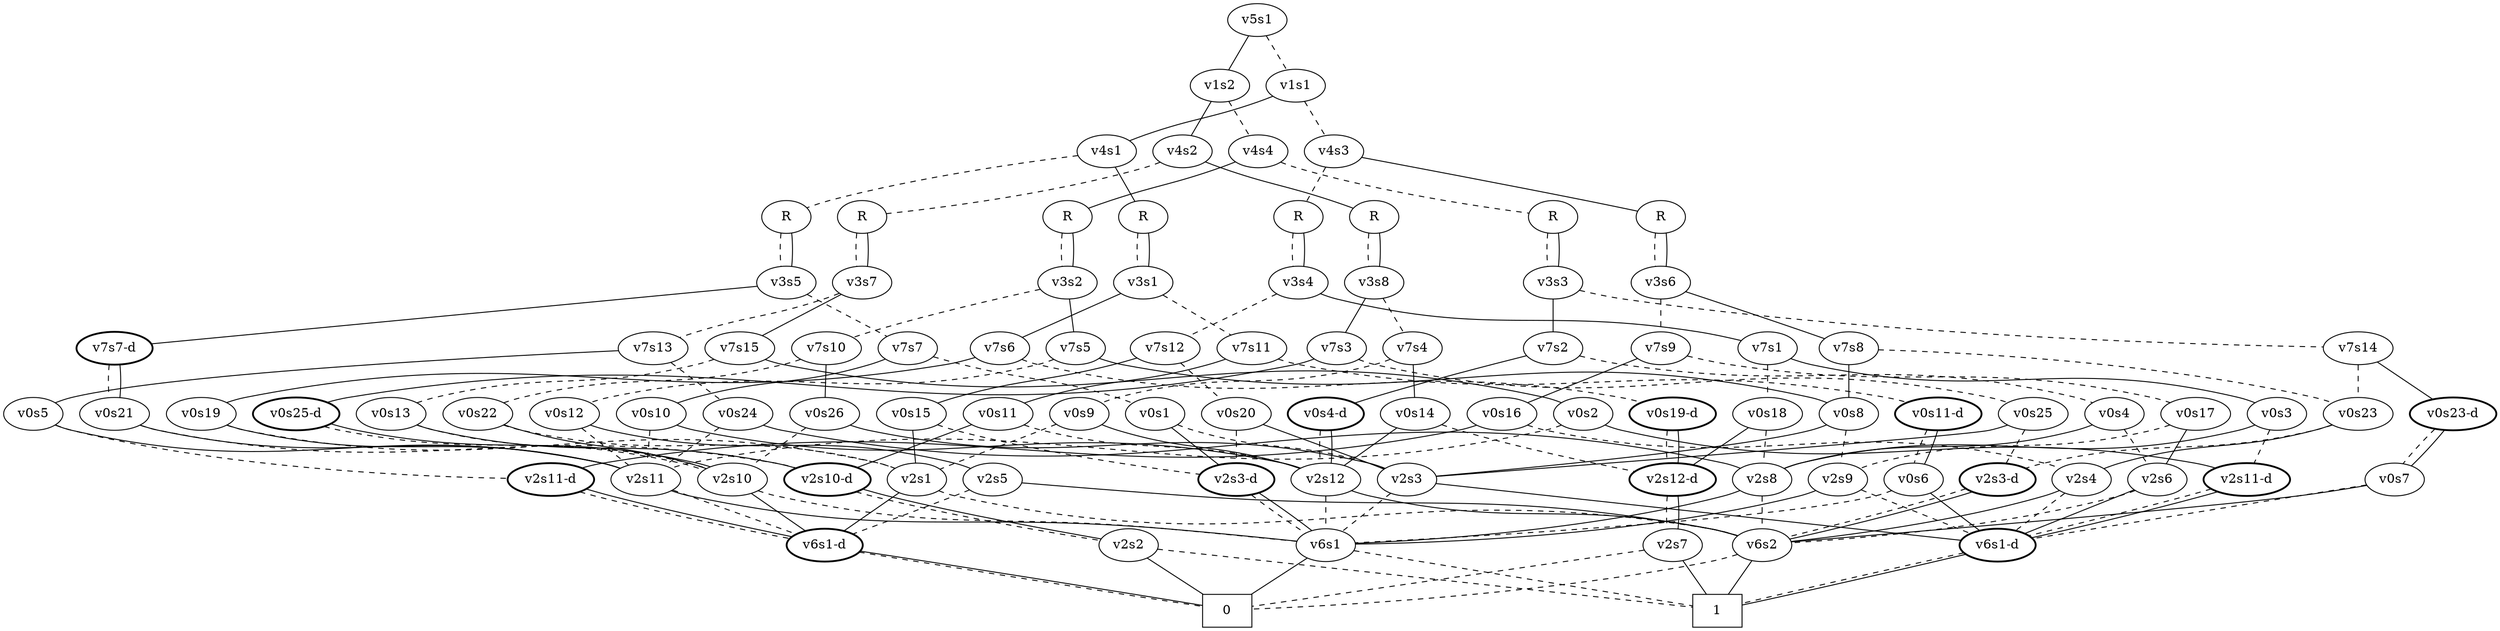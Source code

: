 graph BDD_Tree {
	 node1 [label="v5s1"];
	 node2 [label="v1s2"];
	 node1 -- node2 [style=solid];
	 node513 [label="v1s1"];
	 node1 -- node513 [style=dashed];
	 node3 [label="v4s2"];
	 node2 -- node3 [style=solid];
	 node258 [label="v4s4"];
	 node2 -- node258 [style=dashed];
	 node4 [label="R"];
	 node3 -- node4 [style=solid];
	 node131 [label="R"];
	 node3 -- node131 [style=dashed];
	 node68 [label="v3s8"];
	 node4 -- node68 [style=dashed];
	 node4 -- node68 [style=solid];
	 node69 [label="v7s3"];
	 node68 -- node69 [style=solid];
	 node100 [label="v7s4"];
	 node68 -- node100 [style=dashed];
	 node70 [label="v0s25-d",style=bold];
	 node69 -- node70 [style=solid];
	 node85 [label="v0s25"];
	 node69 -- node85 [style=dashed];
	 node372 [label="v2s10"];
	 node70 -- node372 [style=dashed];
	 node70 -- node372 [style=solid];
	 node996 [label="v6s1-d",style=bold];
	 node372 -- node996 [style=solid];
	 node1021 [label="v6s1"];
	 node372 -- node1021 [style=dashed];
	 node1022 [label="0",shape=box];
	 node996 -- node1022 [style=dashed];
	 node996 -- node1022 [style=solid];
	 node1022 [label="0",shape=box];
	 node1021 -- node1022 [style=solid];
	 node1023 [label="1",shape=box];
	 node1021 -- node1023 [style=dashed];
	 node1010 [label="v2s3"];
	 node85 -- node1010 [style=solid];
	 node859 [label="v2s3-d",style=bold];
	 node85 -- node859 [style=dashed];
	 node1011 [label="v6s1-d",style=bold];
	 node1010 -- node1011 [style=solid];
	 node1021 [label="v6s1"];
	 node1010 -- node1021 [style=dashed];
	 node1023 [label="1",shape=box];
	 node1011 -- node1023 [style=dashed];
	 node1011 -- node1023 [style=solid];
	 node999 [label="v6s2"];
	 node859 -- node999 [style=dashed];
	 node859 -- node999 [style=solid];
	 node1023 [label="1",shape=box];
	 node999 -- node1023 [style=solid];
	 node1022 [label="0",shape=box];
	 node999 -- node1022 [style=dashed];
	 node101 [label="v0s14"];
	 node100 -- node101 [style=solid];
	 node116 [label="v0s9"];
	 node100 -- node116 [style=dashed];
	 node740 [label="v2s12"];
	 node101 -- node740 [style=solid];
	 node979 [label="v2s12-d",style=bold];
	 node101 -- node979 [style=dashed];
	 node999 [label="v6s2"];
	 node740 -- node999 [style=solid];
	 node1021 [label="v6s1"];
	 node740 -- node1021 [style=dashed];
	 node983 [label="v2s7"];
	 node979 -- node983 [style=dashed];
	 node979 -- node983 [style=solid];
	 node1023 [label="1",shape=box];
	 node983 -- node1023 [style=solid];
	 node1022 [label="0",shape=box];
	 node983 -- node1022 [style=dashed];
	 node740 [label="v2s12"];
	 node116 -- node740 [style=solid];
	 node995 [label="v2s1"];
	 node116 -- node995 [style=dashed];
	 node996 [label="v6s1-d",style=bold];
	 node995 -- node996 [style=solid];
	 node999 [label="v6s2"];
	 node995 -- node999 [style=dashed];
	 node195 [label="v3s7"];
	 node131 -- node195 [style=dashed];
	 node131 -- node195 [style=solid];
	 node196 [label="v7s15"];
	 node195 -- node196 [style=solid];
	 node227 [label="v7s13"];
	 node195 -- node227 [style=dashed];
	 node197 [label="v0s2"];
	 node196 -- node197 [style=solid];
	 node212 [label="v0s13"];
	 node196 -- node212 [style=dashed];
	 node971 [label="v2s11-d",style=bold];
	 node197 -- node971 [style=solid];
	 node747 [label="v2s11"];
	 node197 -- node747 [style=dashed];
	 node1011 [label="v6s1-d",style=bold];
	 node971 -- node1011 [style=dashed];
	 node971 -- node1011 [style=solid];
	 node1021 [label="v6s1"];
	 node747 -- node1021 [style=solid];
	 node996 [label="v6s1-d",style=bold];
	 node747 -- node996 [style=dashed];
	 node731 [label="v2s10-d",style=bold];
	 node212 -- node731 [style=solid];
	 node372 [label="v2s10"];
	 node212 -- node372 [style=dashed];
	 node735 [label="v2s2"];
	 node731 -- node735 [style=dashed];
	 node731 -- node735 [style=solid];
	 node1022 [label="0",shape=box];
	 node735 -- node1022 [style=solid];
	 node1023 [label="1",shape=box];
	 node735 -- node1023 [style=dashed];
	 node228 [label="v0s5"];
	 node227 -- node228 [style=solid];
	 node243 [label="v0s24"];
	 node227 -- node243 [style=dashed];
	 node747 [label="v2s11"];
	 node228 -- node747 [style=solid];
	 node868 [label="v2s11-d",style=bold];
	 node228 -- node868 [style=dashed];
	 node996 [label="v6s1-d",style=bold];
	 node868 -- node996 [style=dashed];
	 node868 -- node996 [style=solid];
	 node986 [label="v2s8"];
	 node243 -- node986 [style=solid];
	 node747 [label="v2s11"];
	 node243 -- node747 [style=dashed];
	 node1021 [label="v6s1"];
	 node986 -- node1021 [style=solid];
	 node999 [label="v6s2"];
	 node986 -- node999 [style=dashed];
	 node259 [label="R"];
	 node258 -- node259 [style=solid];
	 node386 [label="R"];
	 node258 -- node386 [style=dashed];
	 node323 [label="v3s2"];
	 node259 -- node323 [style=dashed];
	 node259 -- node323 [style=solid];
	 node324 [label="v7s5"];
	 node323 -- node324 [style=solid];
	 node355 [label="v7s10"];
	 node323 -- node355 [style=dashed];
	 node836 [label="v0s8"];
	 node324 -- node836 [style=solid];
	 node340 [label="v0s12"];
	 node324 -- node340 [style=dashed];
	 node1010 [label="v2s3"];
	 node836 -- node1010 [style=solid];
	 node890 [label="v2s9"];
	 node836 -- node890 [style=dashed];
	 node1021 [label="v6s1"];
	 node890 -- node1021 [style=solid];
	 node1011 [label="v6s1-d",style=bold];
	 node890 -- node1011 [style=dashed];
	 node341 [label="v2s5"];
	 node340 -- node341 [style=solid];
	 node747 [label="v2s11"];
	 node340 -- node747 [style=dashed];
	 node999 [label="v6s2"];
	 node341 -- node999 [style=solid];
	 node996 [label="v6s1-d",style=bold];
	 node341 -- node996 [style=dashed];
	 node356 [label="v0s26"];
	 node355 -- node356 [style=solid];
	 node371 [label="v0s22"];
	 node355 -- node371 [style=dashed];
	 node1010 [label="v2s3"];
	 node356 -- node1010 [style=solid];
	 node372 [label="v2s10"];
	 node356 -- node372 [style=dashed];
	 node372 [label="v2s10"];
	 node371 -- node372 [style=solid];
	 node995 [label="v2s1"];
	 node371 -- node995 [style=dashed];
	 node450 [label="v3s3"];
	 node386 -- node450 [style=dashed];
	 node386 -- node450 [style=solid];
	 node451 [label="v7s2"];
	 node450 -- node451 [style=solid];
	 node482 [label="v7s14"];
	 node450 -- node482 [style=dashed];
	 node452 [label="v0s4-d",style=bold];
	 node451 -- node452 [style=solid];
	 node467 [label="v0s4"];
	 node451 -- node467 [style=dashed];
	 node740 [label="v2s12"];
	 node452 -- node740 [style=dashed];
	 node452 -- node740 [style=solid];
	 node986 [label="v2s8"];
	 node467 -- node986 [style=solid];
	 node883 [label="v2s6"];
	 node467 -- node883 [style=dashed];
	 node1011 [label="v6s1-d",style=bold];
	 node883 -- node1011 [style=solid];
	 node999 [label="v6s2"];
	 node883 -- node999 [style=dashed];
	 node483 [label="v0s23-d",style=bold];
	 node482 -- node483 [style=solid];
	 node851 [label="v0s23"];
	 node482 -- node851 [style=dashed];
	 node491 [label="v0s7"];
	 node483 -- node491 [style=dashed];
	 node483 -- node491 [style=solid];
	 node999 [label="v6s2"];
	 node491 -- node999 [style=solid];
	 node1011 [label="v6s1-d",style=bold];
	 node491 -- node1011 [style=dashed];
	 node875 [label="v2s4"];
	 node851 -- node875 [style=solid];
	 node859 [label="v2s3-d",style=bold];
	 node851 -- node859 [style=dashed];
	 node999 [label="v6s2"];
	 node875 -- node999 [style=solid];
	 node1011 [label="v6s1-d",style=bold];
	 node875 -- node1011 [style=dashed];
	 node514 [label="v4s1"];
	 node513 -- node514 [style=solid];
	 node769 [label="v4s3"];
	 node513 -- node769 [style=dashed];
	 node515 [label="R"];
	 node514 -- node515 [style=solid];
	 node642 [label="R"];
	 node514 -- node642 [style=dashed];
	 node579 [label="v3s1"];
	 node515 -- node579 [style=dashed];
	 node515 -- node579 [style=solid];
	 node580 [label="v7s6"];
	 node579 -- node580 [style=solid];
	 node611 [label="v7s11"];
	 node579 -- node611 [style=dashed];
	 node581 [label="v0s19"];
	 node580 -- node581 [style=solid];
	 node596 [label="v0s19-d",style=bold];
	 node580 -- node596 [style=dashed];
	 node747 [label="v2s11"];
	 node581 -- node747 [style=solid];
	 node995 [label="v2s1"];
	 node581 -- node995 [style=dashed];
	 node979 [label="v2s12-d",style=bold];
	 node596 -- node979 [style=dashed];
	 node596 -- node979 [style=solid];
	 node612 [label="v0s11"];
	 node611 -- node612 [style=solid];
	 node627 [label="v0s11-d",style=bold];
	 node611 -- node627 [style=dashed];
	 node731 [label="v2s10-d",style=bold];
	 node612 -- node731 [style=solid];
	 node740 [label="v2s12"];
	 node612 -- node740 [style=dashed];
	 node635 [label="v0s6"];
	 node627 -- node635 [style=dashed];
	 node627 -- node635 [style=solid];
	 node1011 [label="v6s1-d",style=bold];
	 node635 -- node1011 [style=solid];
	 node1021 [label="v6s1"];
	 node635 -- node1021 [style=dashed];
	 node706 [label="v3s5"];
	 node642 -- node706 [style=dashed];
	 node642 -- node706 [style=solid];
	 node707 [label="v7s7-d",style=bold];
	 node706 -- node707 [style=solid];
	 node738 [label="v7s7"];
	 node706 -- node738 [style=dashed];
	 node723 [label="v0s21"];
	 node707 -- node723 [style=dashed];
	 node707 -- node723 [style=solid];
	 node747 [label="v2s11"];
	 node723 -- node747 [style=solid];
	 node731 [label="v2s10-d",style=bold];
	 node723 -- node731 [style=dashed];
	 node739 [label="v0s10"];
	 node738 -- node739 [style=solid];
	 node754 [label="v0s1"];
	 node738 -- node754 [style=dashed];
	 node740 [label="v2s12"];
	 node739 -- node740 [style=solid];
	 node747 [label="v2s11"];
	 node739 -- node747 [style=dashed];
	 node1017 [label="v2s3-d",style=bold];
	 node754 -- node1017 [style=solid];
	 node1010 [label="v2s3"];
	 node754 -- node1010 [style=dashed];
	 node1021 [label="v6s1"];
	 node1017 -- node1021 [style=dashed];
	 node1017 -- node1021 [style=solid];
	 node770 [label="R"];
	 node769 -- node770 [style=solid];
	 node897 [label="R"];
	 node769 -- node897 [style=dashed];
	 node834 [label="v3s6"];
	 node770 -- node834 [style=dashed];
	 node770 -- node834 [style=solid];
	 node835 [label="v7s8"];
	 node834 -- node835 [style=solid];
	 node866 [label="v7s9"];
	 node834 -- node866 [style=dashed];
	 node836 [label="v0s8"];
	 node835 -- node836 [style=solid];
	 node851 [label="v0s23"];
	 node835 -- node851 [style=dashed];
	 node867 [label="v0s16"];
	 node866 -- node867 [style=solid];
	 node882 [label="v0s17"];
	 node866 -- node882 [style=dashed];
	 node868 [label="v2s11-d",style=bold];
	 node867 -- node868 [style=solid];
	 node875 [label="v2s4"];
	 node867 -- node875 [style=dashed];
	 node883 [label="v2s6"];
	 node882 -- node883 [style=solid];
	 node890 [label="v2s9"];
	 node882 -- node890 [style=dashed];
	 node961 [label="v3s4"];
	 node897 -- node961 [style=dashed];
	 node897 -- node961 [style=solid];
	 node962 [label="v7s1"];
	 node961 -- node962 [style=solid];
	 node993 [label="v7s12"];
	 node961 -- node993 [style=dashed];
	 node963 [label="v0s3"];
	 node962 -- node963 [style=solid];
	 node978 [label="v0s18"];
	 node962 -- node978 [style=dashed];
	 node986 [label="v2s8"];
	 node963 -- node986 [style=solid];
	 node971 [label="v2s11-d",style=bold];
	 node963 -- node971 [style=dashed];
	 node979 [label="v2s12-d",style=bold];
	 node978 -- node979 [style=solid];
	 node986 [label="v2s8"];
	 node978 -- node986 [style=dashed];
	 node994 [label="v0s15"];
	 node993 -- node994 [style=solid];
	 node1009 [label="v0s20"];
	 node993 -- node1009 [style=dashed];
	 node995 [label="v2s1"];
	 node994 -- node995 [style=solid];
	 node1017 [label="v2s3-d",style=bold];
	 node994 -- node1017 [style=dashed];
	 node1010 [label="v2s3"];
	 node1009 -- node1010 [style=solid];
	 node1017 [label="v2s3-d",style=bold];
	 node1009 -- node1017 [style=dashed];
}
